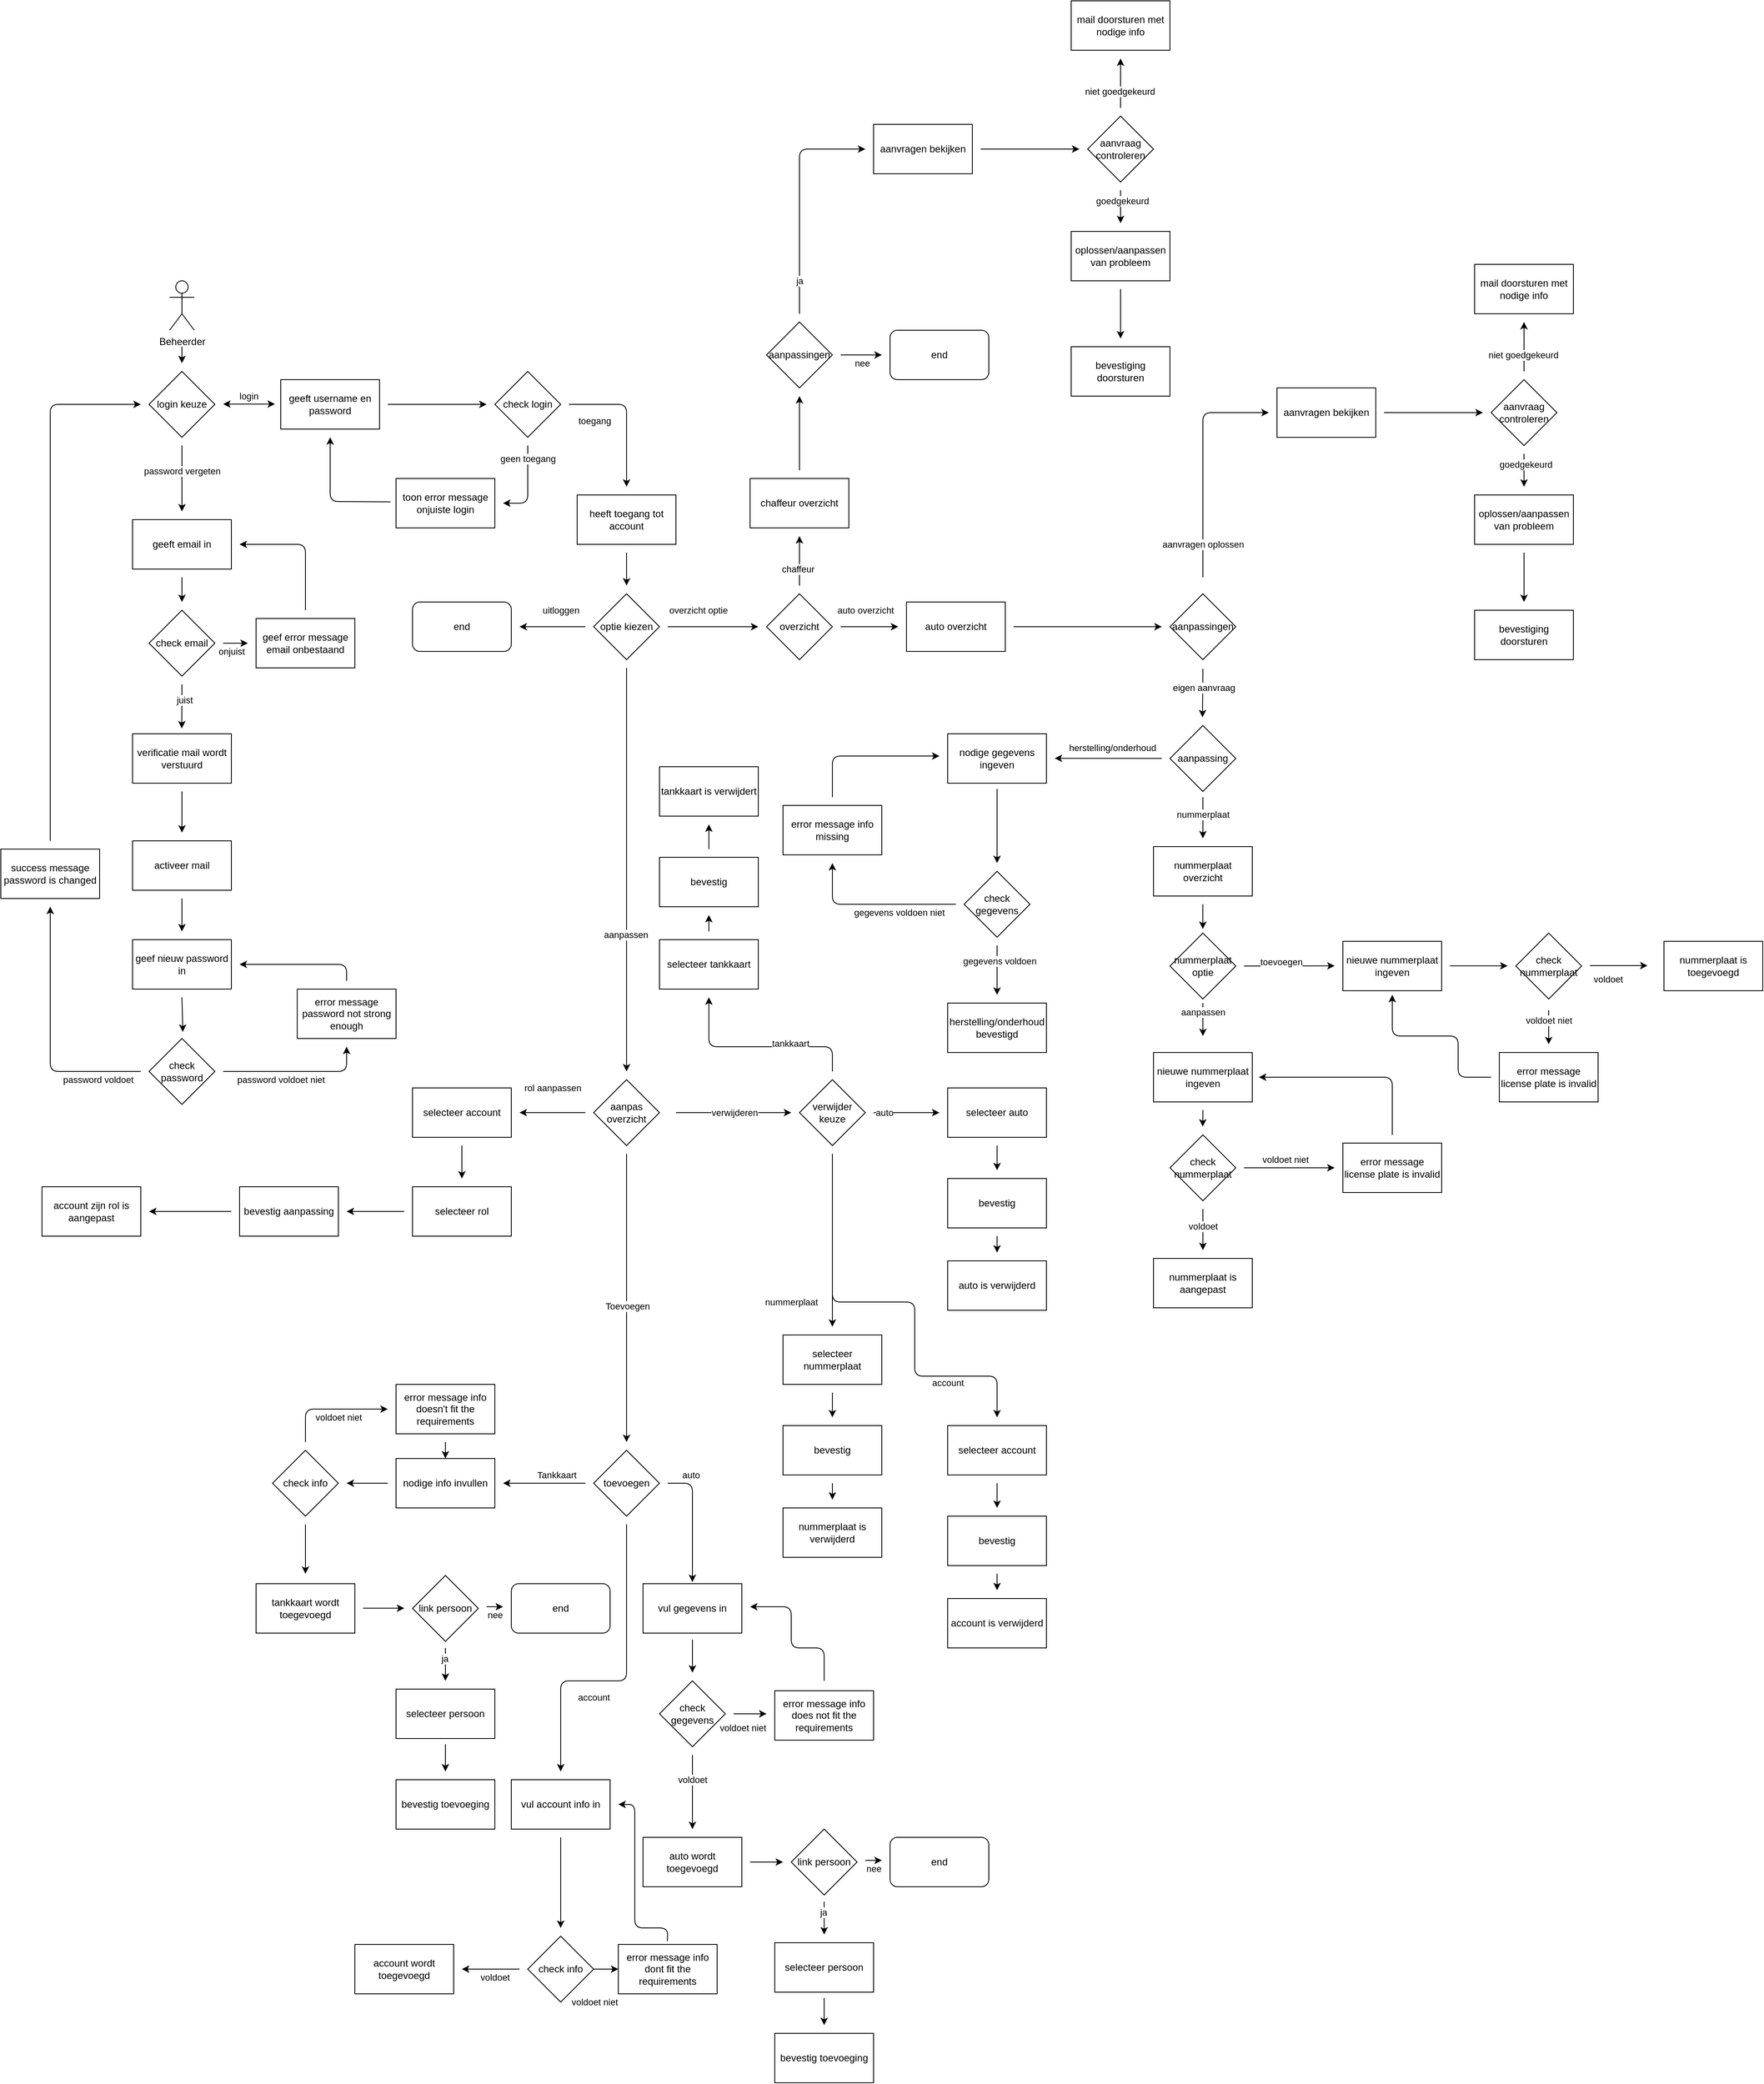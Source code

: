 <mxfile version="15.1.0" type="device"><diagram name="Page-1" id="52a04d89-c75d-2922-d76d-85b35f80e030"><mxGraphModel dx="3486" dy="3254" grid="1" gridSize="10" guides="0" tooltips="1" connect="1" arrows="1" fold="1" page="1" pageScale="1" pageWidth="1600" pageHeight="900" background="none" math="0" shadow="0"><root><mxCell id="0"/><mxCell id="1" parent="0"/><mxCell id="4w9k4oPx7DGq1tPaTWKN-2" value="Beheerder" style="shape=umlActor;verticalLabelPosition=bottom;verticalAlign=top;html=1;outlineConnect=0;" parent="1" vertex="1"><mxGeometry x="295" y="470" width="30" height="60" as="geometry"/></mxCell><mxCell id="4w9k4oPx7DGq1tPaTWKN-4" value="check login" style="rhombus;whiteSpace=wrap;html=1;" parent="1" vertex="1"><mxGeometry x="690" y="580" width="80" height="80" as="geometry"/></mxCell><mxCell id="4w9k4oPx7DGq1tPaTWKN-6" value="&lt;div&gt;geeft username en password&lt;/div&gt;" style="whiteSpace=wrap;html=1;" parent="1" vertex="1"><mxGeometry x="430" y="590" width="120" height="60" as="geometry"/></mxCell><mxCell id="4w9k4oPx7DGq1tPaTWKN-7" value="" style="endArrow=classic;html=1;" parent="1" edge="1"><mxGeometry width="50" height="50" relative="1" as="geometry"><mxPoint x="560" y="620" as="sourcePoint"/><mxPoint x="680" y="620" as="targetPoint"/></mxGeometry></mxCell><mxCell id="4w9k4oPx7DGq1tPaTWKN-8" value="" style="endArrow=classic;html=1;" parent="1" edge="1"><mxGeometry width="50" height="50" relative="1" as="geometry"><mxPoint x="730" y="670" as="sourcePoint"/><mxPoint x="700" y="740" as="targetPoint"/><Array as="points"><mxPoint x="730" y="710"/><mxPoint x="730" y="740"/></Array></mxGeometry></mxCell><mxCell id="4w9k4oPx7DGq1tPaTWKN-9" value="&lt;div&gt;geen toegang&lt;/div&gt;" style="edgeLabel;html=1;align=center;verticalAlign=middle;resizable=0;points=[];" parent="4w9k4oPx7DGq1tPaTWKN-8" vertex="1" connectable="0"><mxGeometry x="0.045" y="5" relative="1" as="geometry"><mxPoint x="-5" y="-37" as="offset"/></mxGeometry></mxCell><mxCell id="4w9k4oPx7DGq1tPaTWKN-10" value="" style="endArrow=classic;html=1;" parent="1" edge="1"><mxGeometry width="50" height="50" relative="1" as="geometry"><mxPoint x="780" y="620" as="sourcePoint"/><mxPoint x="850" y="720" as="targetPoint"/><Array as="points"><mxPoint x="850" y="620"/></Array></mxGeometry></mxCell><mxCell id="4w9k4oPx7DGq1tPaTWKN-12" value="toegang" style="edgeLabel;html=1;align=center;verticalAlign=middle;resizable=0;points=[];" parent="4w9k4oPx7DGq1tPaTWKN-10" vertex="1" connectable="0"><mxGeometry x="-0.324" y="-7" relative="1" as="geometry"><mxPoint x="-27" y="13" as="offset"/></mxGeometry></mxCell><mxCell id="4w9k4oPx7DGq1tPaTWKN-11" value="&lt;div&gt;heeft toegang tot account&lt;/div&gt;" style="whiteSpace=wrap;html=1;" parent="1" vertex="1"><mxGeometry x="790" y="730" width="120" height="60" as="geometry"/></mxCell><mxCell id="4w9k4oPx7DGq1tPaTWKN-13" value="&lt;div&gt;optie kiezen&lt;/div&gt;" style="rhombus;whiteSpace=wrap;html=1;" parent="1" vertex="1"><mxGeometry x="810" y="850" width="80" height="80" as="geometry"/></mxCell><mxCell id="4w9k4oPx7DGq1tPaTWKN-14" value="" style="endArrow=classic;html=1;" parent="1" edge="1"><mxGeometry width="50" height="50" relative="1" as="geometry"><mxPoint x="850" y="800" as="sourcePoint"/><mxPoint x="850" y="840" as="targetPoint"/></mxGeometry></mxCell><mxCell id="4w9k4oPx7DGq1tPaTWKN-15" value="&lt;div&gt;end&lt;/div&gt;" style="whiteSpace=wrap;html=1;rounded=1;" parent="1" vertex="1"><mxGeometry x="590" y="860" width="120" height="60" as="geometry"/></mxCell><mxCell id="4w9k4oPx7DGq1tPaTWKN-16" value="" style="endArrow=classic;html=1;" parent="1" edge="1"><mxGeometry width="50" height="50" relative="1" as="geometry"><mxPoint x="900" y="890" as="sourcePoint"/><mxPoint x="1010" y="890" as="targetPoint"/></mxGeometry></mxCell><mxCell id="4w9k4oPx7DGq1tPaTWKN-17" value="overzicht optie" style="edgeLabel;html=1;align=center;verticalAlign=middle;resizable=0;points=[];" parent="4w9k4oPx7DGq1tPaTWKN-16" vertex="1" connectable="0"><mxGeometry x="-0.467" y="3" relative="1" as="geometry"><mxPoint x="7" y="-17" as="offset"/></mxGeometry></mxCell><mxCell id="4w9k4oPx7DGq1tPaTWKN-18" value="auto overzicht" style="whiteSpace=wrap;html=1;" parent="1" vertex="1"><mxGeometry x="1190" y="860" width="120" height="60" as="geometry"/></mxCell><mxCell id="4w9k4oPx7DGq1tPaTWKN-19" value="" style="endArrow=classic;html=1;" parent="1" edge="1"><mxGeometry width="50" height="50" relative="1" as="geometry"><mxPoint x="800" y="890" as="sourcePoint"/><mxPoint x="720" y="890" as="targetPoint"/><Array as="points"/></mxGeometry></mxCell><mxCell id="4w9k4oPx7DGq1tPaTWKN-20" value="uitloggen" style="edgeLabel;html=1;align=center;verticalAlign=middle;resizable=0;points=[];" parent="4w9k4oPx7DGq1tPaTWKN-19" vertex="1" connectable="0"><mxGeometry x="-0.292" y="7" relative="1" as="geometry"><mxPoint x="-2" y="-27" as="offset"/></mxGeometry></mxCell><mxCell id="4w9k4oPx7DGq1tPaTWKN-21" value="toon error message onjuiste login" style="whiteSpace=wrap;html=1;" parent="1" vertex="1"><mxGeometry x="570" y="710" width="120" height="60" as="geometry"/></mxCell><mxCell id="4w9k4oPx7DGq1tPaTWKN-22" value="" style="endArrow=classic;html=1;exitX=-0.056;exitY=0.472;exitDx=0;exitDy=0;exitPerimeter=0;" parent="1" source="4w9k4oPx7DGq1tPaTWKN-21" edge="1"><mxGeometry width="50" height="50" relative="1" as="geometry"><mxPoint x="560" y="750" as="sourcePoint"/><mxPoint x="490" y="660" as="targetPoint"/><Array as="points"><mxPoint x="490" y="738"/></Array></mxGeometry></mxCell><mxCell id="4w9k4oPx7DGq1tPaTWKN-23" value="login keuze" style="rhombus;whiteSpace=wrap;html=1;" parent="1" vertex="1"><mxGeometry x="270" y="580" width="80" height="80" as="geometry"/></mxCell><mxCell id="4w9k4oPx7DGq1tPaTWKN-25" value="" style="endArrow=classic;startArrow=classic;html=1;" parent="1" edge="1"><mxGeometry width="50" height="50" relative="1" as="geometry"><mxPoint x="360" y="619.58" as="sourcePoint"/><mxPoint x="423" y="619.58" as="targetPoint"/></mxGeometry></mxCell><mxCell id="4w9k4oPx7DGq1tPaTWKN-26" value="login" style="edgeLabel;html=1;align=center;verticalAlign=middle;resizable=0;points=[];" parent="4w9k4oPx7DGq1tPaTWKN-25" vertex="1" connectable="0"><mxGeometry x="-0.444" y="3" relative="1" as="geometry"><mxPoint x="13" y="-7" as="offset"/></mxGeometry></mxCell><mxCell id="4w9k4oPx7DGq1tPaTWKN-27" value="" style="endArrow=classic;html=1;" parent="1" edge="1"><mxGeometry width="50" height="50" relative="1" as="geometry"><mxPoint x="310" y="670" as="sourcePoint"/><mxPoint x="310" y="750" as="targetPoint"/><Array as="points"><mxPoint x="310" y="710"/></Array></mxGeometry></mxCell><mxCell id="4w9k4oPx7DGq1tPaTWKN-29" value="password vergeten" style="edgeLabel;html=1;align=center;verticalAlign=middle;resizable=0;points=[];" parent="4w9k4oPx7DGq1tPaTWKN-27" vertex="1" connectable="0"><mxGeometry x="0.188" relative="1" as="geometry"><mxPoint y="-17" as="offset"/></mxGeometry></mxCell><mxCell id="4w9k4oPx7DGq1tPaTWKN-28" value="geeft email in" style="whiteSpace=wrap;html=1;" parent="1" vertex="1"><mxGeometry x="250" y="760" width="120" height="60" as="geometry"/></mxCell><mxCell id="4w9k4oPx7DGq1tPaTWKN-30" value="" style="endArrow=classic;html=1;" parent="1" edge="1"><mxGeometry width="50" height="50" relative="1" as="geometry"><mxPoint x="310" y="550" as="sourcePoint"/><mxPoint x="310" y="570" as="targetPoint"/></mxGeometry></mxCell><mxCell id="4w9k4oPx7DGq1tPaTWKN-31" value="check email" style="rhombus;whiteSpace=wrap;html=1;" parent="1" vertex="1"><mxGeometry x="270" y="870" width="80" height="80" as="geometry"/></mxCell><mxCell id="4w9k4oPx7DGq1tPaTWKN-32" value="" style="endArrow=classic;html=1;" parent="1" edge="1"><mxGeometry width="50" height="50" relative="1" as="geometry"><mxPoint x="310" y="830" as="sourcePoint"/><mxPoint x="310" y="860" as="targetPoint"/></mxGeometry></mxCell><mxCell id="4w9k4oPx7DGq1tPaTWKN-34" value="geef error message email onbestaand" style="whiteSpace=wrap;html=1;" parent="1" vertex="1"><mxGeometry x="400" y="880" width="120" height="60" as="geometry"/></mxCell><mxCell id="4w9k4oPx7DGq1tPaTWKN-36" value="" style="endArrow=classic;html=1;" parent="1" edge="1"><mxGeometry width="50" height="50" relative="1" as="geometry"><mxPoint x="460" y="870" as="sourcePoint"/><mxPoint x="380" y="790" as="targetPoint"/><Array as="points"><mxPoint x="460" y="790"/></Array></mxGeometry></mxCell><mxCell id="4w9k4oPx7DGq1tPaTWKN-38" value="" style="endArrow=classic;html=1;" parent="1" edge="1"><mxGeometry width="50" height="50" relative="1" as="geometry"><mxPoint x="360" y="910" as="sourcePoint"/><mxPoint x="390" y="910" as="targetPoint"/></mxGeometry></mxCell><mxCell id="4w9k4oPx7DGq1tPaTWKN-39" value="&lt;div&gt;onjuist&lt;/div&gt;" style="edgeLabel;html=1;align=center;verticalAlign=middle;resizable=0;points=[];" parent="4w9k4oPx7DGq1tPaTWKN-38" vertex="1" connectable="0"><mxGeometry x="0.633" y="-1" relative="1" as="geometry"><mxPoint x="-15" y="9" as="offset"/></mxGeometry></mxCell><mxCell id="4w9k4oPx7DGq1tPaTWKN-40" value="verificatie mail wordt verstuurd" style="whiteSpace=wrap;html=1;" parent="1" vertex="1"><mxGeometry x="250" y="1020" width="120" height="60" as="geometry"/></mxCell><mxCell id="4w9k4oPx7DGq1tPaTWKN-41" value="" style="endArrow=classic;html=1;" parent="1" edge="1"><mxGeometry width="50" height="50" relative="1" as="geometry"><mxPoint x="310" y="960" as="sourcePoint"/><mxPoint x="309.8" y="1013.5" as="targetPoint"/></mxGeometry></mxCell><mxCell id="4w9k4oPx7DGq1tPaTWKN-42" value="juist" style="edgeLabel;html=1;align=center;verticalAlign=middle;resizable=0;points=[];" parent="4w9k4oPx7DGq1tPaTWKN-41" vertex="1" connectable="0"><mxGeometry x="-0.283" y="3" relative="1" as="geometry"><mxPoint as="offset"/></mxGeometry></mxCell><mxCell id="4w9k4oPx7DGq1tPaTWKN-43" value="activeer mail" style="whiteSpace=wrap;html=1;" parent="1" vertex="1"><mxGeometry x="250" y="1150" width="120" height="60" as="geometry"/></mxCell><mxCell id="4w9k4oPx7DGq1tPaTWKN-44" value="" style="endArrow=classic;html=1;" parent="1" edge="1"><mxGeometry width="50" height="50" relative="1" as="geometry"><mxPoint x="310" y="1090" as="sourcePoint"/><mxPoint x="310" y="1140" as="targetPoint"/></mxGeometry></mxCell><mxCell id="4w9k4oPx7DGq1tPaTWKN-45" value="geef nieuw password in" style="whiteSpace=wrap;html=1;" parent="1" vertex="1"><mxGeometry x="250" y="1270" width="120" height="60" as="geometry"/></mxCell><mxCell id="4w9k4oPx7DGq1tPaTWKN-46" value="" style="endArrow=classic;html=1;" parent="1" edge="1"><mxGeometry width="50" height="50" relative="1" as="geometry"><mxPoint x="310" y="1220" as="sourcePoint"/><mxPoint x="310" y="1260" as="targetPoint"/></mxGeometry></mxCell><mxCell id="4w9k4oPx7DGq1tPaTWKN-48" value="check password" style="rhombus;whiteSpace=wrap;html=1;" parent="1" vertex="1"><mxGeometry x="270" y="1390" width="80" height="80" as="geometry"/></mxCell><mxCell id="4w9k4oPx7DGq1tPaTWKN-49" value="" style="endArrow=classic;html=1;entryX=0.513;entryY=-0.1;entryDx=0;entryDy=0;entryPerimeter=0;" parent="1" target="4w9k4oPx7DGq1tPaTWKN-48" edge="1"><mxGeometry width="50" height="50" relative="1" as="geometry"><mxPoint x="310" y="1340" as="sourcePoint"/><mxPoint x="440" y="1270" as="targetPoint"/></mxGeometry></mxCell><mxCell id="4w9k4oPx7DGq1tPaTWKN-50" value="error message password not strong enough" style="whiteSpace=wrap;html=1;" parent="1" vertex="1"><mxGeometry x="450" y="1330" width="120" height="60" as="geometry"/></mxCell><mxCell id="4w9k4oPx7DGq1tPaTWKN-51" value="" style="endArrow=classic;html=1;" parent="1" edge="1"><mxGeometry width="50" height="50" relative="1" as="geometry"><mxPoint x="360" y="1430" as="sourcePoint"/><mxPoint x="510" y="1400" as="targetPoint"/><Array as="points"><mxPoint x="510" y="1430"/></Array></mxGeometry></mxCell><mxCell id="4w9k4oPx7DGq1tPaTWKN-53" value="password voldoet niet" style="edgeLabel;html=1;align=center;verticalAlign=middle;resizable=0;points=[];" parent="4w9k4oPx7DGq1tPaTWKN-51" vertex="1" connectable="0"><mxGeometry x="-0.478" y="2" relative="1" as="geometry"><mxPoint x="23" y="12" as="offset"/></mxGeometry></mxCell><mxCell id="4w9k4oPx7DGq1tPaTWKN-52" value="" style="endArrow=classic;html=1;" parent="1" edge="1"><mxGeometry width="50" height="50" relative="1" as="geometry"><mxPoint x="510" y="1320" as="sourcePoint"/><mxPoint x="380" y="1300" as="targetPoint"/><Array as="points"><mxPoint x="510" y="1300"/></Array></mxGeometry></mxCell><mxCell id="4w9k4oPx7DGq1tPaTWKN-54" value="" style="endArrow=classic;html=1;" parent="1" edge="1"><mxGeometry width="50" height="50" relative="1" as="geometry"><mxPoint x="260" y="1430" as="sourcePoint"/><mxPoint x="150" y="1230" as="targetPoint"/><Array as="points"><mxPoint x="150" y="1430"/></Array></mxGeometry></mxCell><mxCell id="4w9k4oPx7DGq1tPaTWKN-56" value="password voldoet" style="edgeLabel;html=1;align=center;verticalAlign=middle;resizable=0;points=[];" parent="4w9k4oPx7DGq1tPaTWKN-54" vertex="1" connectable="0"><mxGeometry x="-0.513" y="6" relative="1" as="geometry"><mxPoint x="23" y="4" as="offset"/></mxGeometry></mxCell><mxCell id="4w9k4oPx7DGq1tPaTWKN-55" value="success message password is changed" style="whiteSpace=wrap;html=1;" parent="1" vertex="1"><mxGeometry x="90" y="1160" width="120" height="60" as="geometry"/></mxCell><mxCell id="4w9k4oPx7DGq1tPaTWKN-57" value="" style="endArrow=classic;html=1;" parent="1" edge="1"><mxGeometry width="50" height="50" relative="1" as="geometry"><mxPoint x="150" y="1150" as="sourcePoint"/><mxPoint x="260" y="620" as="targetPoint"/><Array as="points"><mxPoint x="150" y="620"/></Array></mxGeometry></mxCell><mxCell id="4w9k4oPx7DGq1tPaTWKN-58" value="aanpassing" style="rhombus;whiteSpace=wrap;html=1;" parent="1" vertex="1"><mxGeometry x="1510" y="1010" width="80" height="80" as="geometry"/></mxCell><mxCell id="4w9k4oPx7DGq1tPaTWKN-59" value="" style="endArrow=classic;html=1;" parent="1" edge="1"><mxGeometry width="50" height="50" relative="1" as="geometry"><mxPoint x="1550" y="941" as="sourcePoint"/><mxPoint x="1549.5" y="1000" as="targetPoint"/></mxGeometry></mxCell><mxCell id="4w9k4oPx7DGq1tPaTWKN-120" value="eigen aanvraag" style="edgeLabel;html=1;align=center;verticalAlign=middle;resizable=0;points=[];" parent="4w9k4oPx7DGq1tPaTWKN-59" vertex="1" connectable="0"><mxGeometry x="-0.224" y="1" relative="1" as="geometry"><mxPoint as="offset"/></mxGeometry></mxCell><mxCell id="4w9k4oPx7DGq1tPaTWKN-60" value="nodige gegevens ingeven" style="whiteSpace=wrap;html=1;" parent="1" vertex="1"><mxGeometry x="1240" y="1020" width="120" height="60" as="geometry"/></mxCell><mxCell id="4w9k4oPx7DGq1tPaTWKN-61" value="" style="endArrow=classic;html=1;" parent="1" edge="1"><mxGeometry width="50" height="50" relative="1" as="geometry"><mxPoint x="1500" y="1049.9" as="sourcePoint"/><mxPoint x="1370" y="1049.76" as="targetPoint"/></mxGeometry></mxCell><mxCell id="4w9k4oPx7DGq1tPaTWKN-62" value="herstelling/onderhoud" style="edgeLabel;html=1;align=center;verticalAlign=middle;resizable=0;points=[];" parent="4w9k4oPx7DGq1tPaTWKN-61" vertex="1" connectable="0"><mxGeometry x="-0.661" y="-3" relative="1" as="geometry"><mxPoint x="-38" y="-10" as="offset"/></mxGeometry></mxCell><mxCell id="4w9k4oPx7DGq1tPaTWKN-63" value="check gegevens" style="rhombus;whiteSpace=wrap;html=1;" parent="1" vertex="1"><mxGeometry x="1260" y="1187" width="80" height="80" as="geometry"/></mxCell><mxCell id="4w9k4oPx7DGq1tPaTWKN-64" value="" style="endArrow=classic;html=1;" parent="1" edge="1"><mxGeometry width="50" height="50" relative="1" as="geometry"><mxPoint x="1300" y="1087" as="sourcePoint"/><mxPoint x="1300" y="1177" as="targetPoint"/></mxGeometry></mxCell><mxCell id="4w9k4oPx7DGq1tPaTWKN-66" value="error message info missing" style="whiteSpace=wrap;html=1;" parent="1" vertex="1"><mxGeometry x="1040" y="1107" width="120" height="60" as="geometry"/></mxCell><mxCell id="4w9k4oPx7DGq1tPaTWKN-67" value="" style="endArrow=classic;html=1;" parent="1" edge="1"><mxGeometry width="50" height="50" relative="1" as="geometry"><mxPoint x="1250" y="1227" as="sourcePoint"/><mxPoint x="1100" y="1177" as="targetPoint"/><Array as="points"><mxPoint x="1100" y="1227"/></Array></mxGeometry></mxCell><mxCell id="4w9k4oPx7DGq1tPaTWKN-68" value="gegevens voldoen niet" style="edgeLabel;html=1;align=center;verticalAlign=middle;resizable=0;points=[];" parent="4w9k4oPx7DGq1tPaTWKN-67" vertex="1" connectable="0"><mxGeometry x="-0.433" y="-1" relative="1" as="geometry"><mxPoint x="-13" y="11" as="offset"/></mxGeometry></mxCell><mxCell id="4w9k4oPx7DGq1tPaTWKN-69" value="" style="endArrow=classic;html=1;" parent="1" edge="1"><mxGeometry width="50" height="50" relative="1" as="geometry"><mxPoint x="1100" y="1097" as="sourcePoint"/><mxPoint x="1230" y="1047" as="targetPoint"/><Array as="points"><mxPoint x="1100" y="1047"/></Array></mxGeometry></mxCell><mxCell id="4w9k4oPx7DGq1tPaTWKN-71" value="herstelling/onderhoud bevestigd" style="whiteSpace=wrap;html=1;" parent="1" vertex="1"><mxGeometry x="1240" y="1347" width="120" height="60" as="geometry"/></mxCell><mxCell id="4w9k4oPx7DGq1tPaTWKN-73" value="" style="endArrow=classic;html=1;" parent="1" edge="1"><mxGeometry width="50" height="50" relative="1" as="geometry"><mxPoint x="1300" y="1277" as="sourcePoint"/><mxPoint x="1300" y="1337" as="targetPoint"/></mxGeometry></mxCell><mxCell id="4w9k4oPx7DGq1tPaTWKN-75" value="gegevens voldoen" style="edgeLabel;html=1;align=center;verticalAlign=middle;resizable=0;points=[];" parent="4w9k4oPx7DGq1tPaTWKN-73" vertex="1" connectable="0"><mxGeometry x="-0.362" y="3" relative="1" as="geometry"><mxPoint as="offset"/></mxGeometry></mxCell><mxCell id="4w9k4oPx7DGq1tPaTWKN-79" value="" style="endArrow=classic;html=1;" parent="1" edge="1"><mxGeometry width="50" height="50" relative="1" as="geometry"><mxPoint x="1550" y="1097" as="sourcePoint"/><mxPoint x="1550" y="1147" as="targetPoint"/></mxGeometry></mxCell><mxCell id="4w9k4oPx7DGq1tPaTWKN-81" value="nummerplaat " style="edgeLabel;html=1;align=center;verticalAlign=middle;resizable=0;points=[];" parent="4w9k4oPx7DGq1tPaTWKN-79" vertex="1" connectable="0"><mxGeometry x="-0.651" y="2" relative="1" as="geometry"><mxPoint x="-2" y="12" as="offset"/></mxGeometry></mxCell><mxCell id="4w9k4oPx7DGq1tPaTWKN-82" value="nummerplaat overzicht" style="whiteSpace=wrap;html=1;" parent="1" vertex="1"><mxGeometry x="1490" y="1157" width="120" height="60" as="geometry"/></mxCell><mxCell id="4w9k4oPx7DGq1tPaTWKN-83" value="nummerplaat optie" style="rhombus;whiteSpace=wrap;html=1;" parent="1" vertex="1"><mxGeometry x="1510" y="1262" width="80" height="80" as="geometry"/></mxCell><mxCell id="4w9k4oPx7DGq1tPaTWKN-84" value="" style="endArrow=classic;html=1;" parent="1" edge="1"><mxGeometry width="50" height="50" relative="1" as="geometry"><mxPoint x="1549.9" y="1227" as="sourcePoint"/><mxPoint x="1549.9" y="1257" as="targetPoint"/></mxGeometry></mxCell><mxCell id="4w9k4oPx7DGq1tPaTWKN-85" value="nieuwe nummerplaat ingeven" style="whiteSpace=wrap;html=1;" parent="1" vertex="1"><mxGeometry x="1720" y="1272" width="120" height="60" as="geometry"/></mxCell><mxCell id="4w9k4oPx7DGq1tPaTWKN-86" value="" style="endArrow=classic;html=1;" parent="1" edge="1"><mxGeometry width="50" height="50" relative="1" as="geometry"><mxPoint x="1550" y="1347" as="sourcePoint"/><mxPoint x="1550" y="1387" as="targetPoint"/></mxGeometry></mxCell><mxCell id="4w9k4oPx7DGq1tPaTWKN-87" value="aanpassen" style="edgeLabel;html=1;align=center;verticalAlign=middle;resizable=0;points=[];" parent="4w9k4oPx7DGq1tPaTWKN-86" vertex="1" connectable="0"><mxGeometry x="-0.575" y="3" relative="1" as="geometry"><mxPoint x="-3" y="2" as="offset"/></mxGeometry></mxCell><mxCell id="4w9k4oPx7DGq1tPaTWKN-88" value="check nummerplaat" style="rhombus;whiteSpace=wrap;html=1;" parent="1" vertex="1"><mxGeometry x="1510" y="1507" width="80" height="80" as="geometry"/></mxCell><mxCell id="4w9k4oPx7DGq1tPaTWKN-90" value="error message license plate is invalid" style="whiteSpace=wrap;html=1;" parent="1" vertex="1"><mxGeometry x="1720" y="1517" width="120" height="60" as="geometry"/></mxCell><mxCell id="4w9k4oPx7DGq1tPaTWKN-91" value="" style="endArrow=classic;html=1;" parent="1" edge="1"><mxGeometry width="50" height="50" relative="1" as="geometry"><mxPoint x="1600" y="1547" as="sourcePoint"/><mxPoint x="1710" y="1547" as="targetPoint"/></mxGeometry></mxCell><mxCell id="4w9k4oPx7DGq1tPaTWKN-93" value="voldoet niet" style="edgeLabel;html=1;align=center;verticalAlign=middle;resizable=0;points=[];" parent="4w9k4oPx7DGq1tPaTWKN-91" vertex="1" connectable="0"><mxGeometry x="-0.527" y="6" relative="1" as="geometry"><mxPoint x="24" y="-4" as="offset"/></mxGeometry></mxCell><mxCell id="4w9k4oPx7DGq1tPaTWKN-92" value="" style="endArrow=classic;html=1;" parent="1" edge="1"><mxGeometry width="50" height="50" relative="1" as="geometry"><mxPoint x="1550" y="1477" as="sourcePoint"/><mxPoint x="1549.8" y="1497" as="targetPoint"/></mxGeometry></mxCell><mxCell id="4w9k4oPx7DGq1tPaTWKN-94" value="" style="endArrow=classic;html=1;" parent="1" edge="1"><mxGeometry width="50" height="50" relative="1" as="geometry"><mxPoint x="1780" y="1507" as="sourcePoint"/><mxPoint x="1618" y="1437" as="targetPoint"/><Array as="points"><mxPoint x="1780" y="1437"/></Array></mxGeometry></mxCell><mxCell id="4w9k4oPx7DGq1tPaTWKN-97" value="" style="endArrow=classic;html=1;" parent="1" edge="1"><mxGeometry width="50" height="50" relative="1" as="geometry"><mxPoint x="1550" y="1597" as="sourcePoint"/><mxPoint x="1550" y="1647" as="targetPoint"/></mxGeometry></mxCell><mxCell id="4w9k4oPx7DGq1tPaTWKN-98" value="voldoet" style="edgeLabel;html=1;align=center;verticalAlign=middle;resizable=0;points=[];" parent="4w9k4oPx7DGq1tPaTWKN-97" vertex="1" connectable="0"><mxGeometry x="0.48" y="9" relative="1" as="geometry"><mxPoint x="-9" y="-16" as="offset"/></mxGeometry></mxCell><mxCell id="4w9k4oPx7DGq1tPaTWKN-99" value="nummerplaat is aangepast" style="whiteSpace=wrap;html=1;" parent="1" vertex="1"><mxGeometry x="1490" y="1657" width="120" height="60" as="geometry"/></mxCell><mxCell id="4w9k4oPx7DGq1tPaTWKN-101" value="nieuwe nummerplaat ingeven" style="whiteSpace=wrap;html=1;" parent="1" vertex="1"><mxGeometry x="1490" y="1407" width="120" height="60" as="geometry"/></mxCell><mxCell id="4w9k4oPx7DGq1tPaTWKN-102" value="" style="endArrow=classic;html=1;" parent="1" edge="1"><mxGeometry width="50" height="50" relative="1" as="geometry"><mxPoint x="1600" y="1302" as="sourcePoint"/><mxPoint x="1710" y="1301.8" as="targetPoint"/></mxGeometry></mxCell><mxCell id="4w9k4oPx7DGq1tPaTWKN-103" value="toevoegen" style="edgeLabel;html=1;align=center;verticalAlign=middle;resizable=0;points=[];" parent="4w9k4oPx7DGq1tPaTWKN-102" vertex="1" connectable="0"><mxGeometry x="-0.182" y="-3" relative="1" as="geometry"><mxPoint y="-8" as="offset"/></mxGeometry></mxCell><mxCell id="4w9k4oPx7DGq1tPaTWKN-104" value="check nummerplaat" style="rhombus;whiteSpace=wrap;html=1;" parent="1" vertex="1"><mxGeometry x="1930" y="1262" width="80" height="80" as="geometry"/></mxCell><mxCell id="4w9k4oPx7DGq1tPaTWKN-105" value="" style="endArrow=classic;html=1;" parent="1" edge="1"><mxGeometry width="50" height="50" relative="1" as="geometry"><mxPoint x="1850" y="1301.76" as="sourcePoint"/><mxPoint x="1920" y="1301.76" as="targetPoint"/></mxGeometry></mxCell><mxCell id="4w9k4oPx7DGq1tPaTWKN-106" value="error message license plate is invalid" style="whiteSpace=wrap;html=1;" parent="1" vertex="1"><mxGeometry x="1910" y="1407" width="120" height="60" as="geometry"/></mxCell><mxCell id="4w9k4oPx7DGq1tPaTWKN-107" value="" style="endArrow=classic;html=1;" parent="1" edge="1"><mxGeometry width="50" height="50" relative="1" as="geometry"><mxPoint x="1970" y="1355.57" as="sourcePoint"/><mxPoint x="1970" y="1397" as="targetPoint"/></mxGeometry></mxCell><mxCell id="4w9k4oPx7DGq1tPaTWKN-108" value="voldoet niet" style="edgeLabel;html=1;align=center;verticalAlign=middle;resizable=0;points=[];" parent="4w9k4oPx7DGq1tPaTWKN-107" vertex="1" connectable="0"><mxGeometry x="-0.527" y="6" relative="1" as="geometry"><mxPoint x="-6" y="2" as="offset"/></mxGeometry></mxCell><mxCell id="4w9k4oPx7DGq1tPaTWKN-109" value="" style="endArrow=classic;html=1;" parent="1" edge="1"><mxGeometry width="50" height="50" relative="1" as="geometry"><mxPoint x="1900" y="1437" as="sourcePoint"/><mxPoint x="1780" y="1337" as="targetPoint"/><Array as="points"><mxPoint x="1860" y="1437"/><mxPoint x="1860" y="1387"/><mxPoint x="1780" y="1387"/></Array></mxGeometry></mxCell><mxCell id="4w9k4oPx7DGq1tPaTWKN-111" value="" style="endArrow=classic;html=1;" parent="1" edge="1"><mxGeometry width="50" height="50" relative="1" as="geometry"><mxPoint x="2020" y="1301.5" as="sourcePoint"/><mxPoint x="2090" y="1301.5" as="targetPoint"/></mxGeometry></mxCell><mxCell id="4w9k4oPx7DGq1tPaTWKN-112" value="voldoet" style="edgeLabel;html=1;align=center;verticalAlign=middle;resizable=0;points=[];" parent="4w9k4oPx7DGq1tPaTWKN-111" vertex="1" connectable="0"><mxGeometry x="-0.371" y="-2" relative="1" as="geometry"><mxPoint y="14" as="offset"/></mxGeometry></mxCell><mxCell id="4w9k4oPx7DGq1tPaTWKN-113" value="nummerplaat is toegevoegd" style="whiteSpace=wrap;html=1;" parent="1" vertex="1"><mxGeometry x="2110" y="1272" width="120" height="60" as="geometry"/></mxCell><mxCell id="4w9k4oPx7DGq1tPaTWKN-117" value="" style="endArrow=classic;html=1;" parent="1" edge="1"><mxGeometry width="50" height="50" relative="1" as="geometry"><mxPoint x="1320" y="890" as="sourcePoint"/><mxPoint x="1500" y="890" as="targetPoint"/></mxGeometry></mxCell><mxCell id="4w9k4oPx7DGq1tPaTWKN-119" value="aanpassingen" style="rhombus;whiteSpace=wrap;html=1;rounded=0;" parent="1" vertex="1"><mxGeometry x="1510" y="850" width="80" height="80" as="geometry"/></mxCell><mxCell id="4w9k4oPx7DGq1tPaTWKN-121" value="aanvragen bekijken" style="rounded=0;whiteSpace=wrap;html=1;" parent="1" vertex="1"><mxGeometry x="1640" y="600" width="120" height="60" as="geometry"/></mxCell><mxCell id="4w9k4oPx7DGq1tPaTWKN-122" value="" style="endArrow=classic;html=1;" parent="1" edge="1"><mxGeometry width="50" height="50" relative="1" as="geometry"><mxPoint x="1550" y="830" as="sourcePoint"/><mxPoint x="1630" y="630" as="targetPoint"/><Array as="points"><mxPoint x="1550" y="630"/></Array></mxGeometry></mxCell><mxCell id="4w9k4oPx7DGq1tPaTWKN-123" value="aanvragen oplossen" style="edgeLabel;html=1;align=center;verticalAlign=middle;resizable=0;points=[];" parent="4w9k4oPx7DGq1tPaTWKN-122" vertex="1" connectable="0"><mxGeometry x="0.143" y="-1" relative="1" as="geometry"><mxPoint x="-1" y="120" as="offset"/></mxGeometry></mxCell><mxCell id="4w9k4oPx7DGq1tPaTWKN-125" value="" style="endArrow=classic;html=1;" parent="1" edge="1"><mxGeometry width="50" height="50" relative="1" as="geometry"><mxPoint x="1770" y="630" as="sourcePoint"/><mxPoint x="1890" y="630" as="targetPoint"/></mxGeometry></mxCell><mxCell id="4w9k4oPx7DGq1tPaTWKN-126" value="aanvraag controleren " style="rhombus;whiteSpace=wrap;html=1;rounded=0;" parent="1" vertex="1"><mxGeometry x="1900" y="590" width="80" height="80" as="geometry"/></mxCell><mxCell id="4w9k4oPx7DGq1tPaTWKN-128" value="oplossen/aanpassen van probleem" style="rounded=0;whiteSpace=wrap;html=1;" parent="1" vertex="1"><mxGeometry x="1880" y="730" width="120" height="60" as="geometry"/></mxCell><mxCell id="4w9k4oPx7DGq1tPaTWKN-129" value="" style="endArrow=classic;html=1;" parent="1" edge="1"><mxGeometry width="50" height="50" relative="1" as="geometry"><mxPoint x="1940" y="680" as="sourcePoint"/><mxPoint x="1940" y="720" as="targetPoint"/></mxGeometry></mxCell><mxCell id="4w9k4oPx7DGq1tPaTWKN-130" value="goedgekeurd" style="edgeLabel;html=1;align=center;verticalAlign=middle;resizable=0;points=[];" parent="4w9k4oPx7DGq1tPaTWKN-129" vertex="1" connectable="0"><mxGeometry x="-0.383" y="2" relative="1" as="geometry"><mxPoint as="offset"/></mxGeometry></mxCell><mxCell id="4w9k4oPx7DGq1tPaTWKN-131" value="bevestiging doorsturen" style="rounded=0;whiteSpace=wrap;html=1;" parent="1" vertex="1"><mxGeometry x="1880" y="870" width="120" height="60" as="geometry"/></mxCell><mxCell id="4w9k4oPx7DGq1tPaTWKN-133" value="" style="endArrow=classic;html=1;" parent="1" edge="1"><mxGeometry width="50" height="50" relative="1" as="geometry"><mxPoint x="1940" y="800" as="sourcePoint"/><mxPoint x="1940" y="860" as="targetPoint"/></mxGeometry></mxCell><mxCell id="4w9k4oPx7DGq1tPaTWKN-134" value="mail doorsturen met nodige info" style="rounded=0;whiteSpace=wrap;html=1;" parent="1" vertex="1"><mxGeometry x="1880" y="450" width="120" height="60" as="geometry"/></mxCell><mxCell id="4w9k4oPx7DGq1tPaTWKN-135" value="" style="endArrow=classic;html=1;" parent="1" edge="1"><mxGeometry width="50" height="50" relative="1" as="geometry"><mxPoint x="1940" y="580" as="sourcePoint"/><mxPoint x="1940" y="520" as="targetPoint"/></mxGeometry></mxCell><mxCell id="4w9k4oPx7DGq1tPaTWKN-136" value="niet goedgekeurd" style="edgeLabel;html=1;align=center;verticalAlign=middle;resizable=0;points=[];" parent="4w9k4oPx7DGq1tPaTWKN-135" vertex="1" connectable="0"><mxGeometry x="-0.324" y="1" relative="1" as="geometry"><mxPoint as="offset"/></mxGeometry></mxCell><mxCell id="4w9k4oPx7DGq1tPaTWKN-137" value="" style="endArrow=classic;html=1;" parent="1" edge="1"><mxGeometry width="50" height="50" relative="1" as="geometry"><mxPoint x="850" y="940" as="sourcePoint"/><mxPoint x="850" y="1430" as="targetPoint"/></mxGeometry></mxCell><mxCell id="vnRwq2fw9qRY-m0nm4bd-148" value="aanpassen" style="edgeLabel;html=1;align=center;verticalAlign=middle;resizable=0;points=[];" vertex="1" connectable="0" parent="4w9k4oPx7DGq1tPaTWKN-137"><mxGeometry x="0.321" y="-1" relative="1" as="geometry"><mxPoint as="offset"/></mxGeometry></mxCell><mxCell id="4w9k4oPx7DGq1tPaTWKN-183" value="bevestig toevoeging" style="rounded=0;whiteSpace=wrap;html=1;" parent="1" vertex="1"><mxGeometry x="1030" y="2598" width="120" height="60" as="geometry"/></mxCell><mxCell id="4w9k4oPx7DGq1tPaTWKN-184" value="" style="endArrow=classic;html=1;" parent="1" edge="1"><mxGeometry width="50" height="50" relative="1" as="geometry"><mxPoint x="1090.0" y="2555" as="sourcePoint"/><mxPoint x="1090.0" y="2588" as="targetPoint"/></mxGeometry></mxCell><mxCell id="4w9k4oPx7DGq1tPaTWKN-193" value="overzicht" style="rhombus;whiteSpace=wrap;html=1;rounded=0;" parent="1" vertex="1"><mxGeometry x="1020" y="850" width="80" height="80" as="geometry"/></mxCell><mxCell id="4w9k4oPx7DGq1tPaTWKN-194" value="" style="endArrow=classic;html=1;" parent="1" edge="1"><mxGeometry width="50" height="50" relative="1" as="geometry"><mxPoint x="1110" y="890" as="sourcePoint"/><mxPoint x="1180" y="890" as="targetPoint"/></mxGeometry></mxCell><mxCell id="4w9k4oPx7DGq1tPaTWKN-195" value="auto overzicht" style="edgeLabel;html=1;align=center;verticalAlign=middle;resizable=0;points=[];" parent="4w9k4oPx7DGq1tPaTWKN-194" vertex="1" connectable="0"><mxGeometry x="-0.548" y="3" relative="1" as="geometry"><mxPoint x="14" y="-17" as="offset"/></mxGeometry></mxCell><mxCell id="4w9k4oPx7DGq1tPaTWKN-196" value="chaffeur overzicht" style="whiteSpace=wrap;html=1;" parent="1" vertex="1"><mxGeometry x="1000" y="710" width="120" height="60" as="geometry"/></mxCell><mxCell id="4w9k4oPx7DGq1tPaTWKN-198" value="" style="endArrow=classic;html=1;" parent="1" edge="1"><mxGeometry width="50" height="50" relative="1" as="geometry"><mxPoint x="1060" y="840" as="sourcePoint"/><mxPoint x="1060" y="780" as="targetPoint"/></mxGeometry></mxCell><mxCell id="vnRwq2fw9qRY-m0nm4bd-149" value="chaffeur" style="edgeLabel;html=1;align=center;verticalAlign=middle;resizable=0;points=[];" vertex="1" connectable="0" parent="4w9k4oPx7DGq1tPaTWKN-198"><mxGeometry x="-0.34" y="2" relative="1" as="geometry"><mxPoint as="offset"/></mxGeometry></mxCell><mxCell id="4w9k4oPx7DGq1tPaTWKN-199" value="aanpassingen" style="rhombus;whiteSpace=wrap;html=1;rounded=0;" parent="1" vertex="1"><mxGeometry x="1020" y="520" width="80" height="80" as="geometry"/></mxCell><mxCell id="4w9k4oPx7DGq1tPaTWKN-200" value="" style="endArrow=classic;html=1;" parent="1" edge="1"><mxGeometry width="50" height="50" relative="1" as="geometry"><mxPoint x="1060" y="700" as="sourcePoint"/><mxPoint x="1060" y="610" as="targetPoint"/></mxGeometry></mxCell><mxCell id="4w9k4oPx7DGq1tPaTWKN-225" value="aanvragen bekijken" style="rounded=0;whiteSpace=wrap;html=1;" parent="1" vertex="1"><mxGeometry x="1150" y="280" width="120" height="60" as="geometry"/></mxCell><mxCell id="4w9k4oPx7DGq1tPaTWKN-226" value="" style="endArrow=classic;html=1;" parent="1" edge="1"><mxGeometry width="50" height="50" relative="1" as="geometry"><mxPoint x="1060" y="510" as="sourcePoint"/><mxPoint x="1140" y="310" as="targetPoint"/><Array as="points"><mxPoint x="1060" y="310"/></Array></mxGeometry></mxCell><mxCell id="4w9k4oPx7DGq1tPaTWKN-227" value="ja" style="edgeLabel;html=1;align=center;verticalAlign=middle;resizable=0;points=[];" parent="4w9k4oPx7DGq1tPaTWKN-226" vertex="1" connectable="0"><mxGeometry x="0.143" y="-1" relative="1" as="geometry"><mxPoint x="-1" y="120" as="offset"/></mxGeometry></mxCell><mxCell id="4w9k4oPx7DGq1tPaTWKN-228" value="" style="endArrow=classic;html=1;" parent="1" edge="1"><mxGeometry width="50" height="50" relative="1" as="geometry"><mxPoint x="1280" y="310" as="sourcePoint"/><mxPoint x="1400" y="310" as="targetPoint"/></mxGeometry></mxCell><mxCell id="4w9k4oPx7DGq1tPaTWKN-229" value="aanvraag controleren " style="rhombus;whiteSpace=wrap;html=1;rounded=0;" parent="1" vertex="1"><mxGeometry x="1410" y="270" width="80" height="80" as="geometry"/></mxCell><mxCell id="4w9k4oPx7DGq1tPaTWKN-230" value="oplossen/aanpassen van probleem" style="rounded=0;whiteSpace=wrap;html=1;" parent="1" vertex="1"><mxGeometry x="1390" y="410" width="120" height="60" as="geometry"/></mxCell><mxCell id="4w9k4oPx7DGq1tPaTWKN-231" value="" style="endArrow=classic;html=1;" parent="1" edge="1"><mxGeometry width="50" height="50" relative="1" as="geometry"><mxPoint x="1450" y="360" as="sourcePoint"/><mxPoint x="1450" y="400" as="targetPoint"/></mxGeometry></mxCell><mxCell id="4w9k4oPx7DGq1tPaTWKN-232" value="goedgekeurd" style="edgeLabel;html=1;align=center;verticalAlign=middle;resizable=0;points=[];" parent="4w9k4oPx7DGq1tPaTWKN-231" vertex="1" connectable="0"><mxGeometry x="-0.383" y="2" relative="1" as="geometry"><mxPoint as="offset"/></mxGeometry></mxCell><mxCell id="4w9k4oPx7DGq1tPaTWKN-233" value="mail doorsturen met nodige info" style="rounded=0;whiteSpace=wrap;html=1;" parent="1" vertex="1"><mxGeometry x="1390" y="130" width="120" height="60" as="geometry"/></mxCell><mxCell id="4w9k4oPx7DGq1tPaTWKN-234" value="" style="endArrow=classic;html=1;" parent="1" edge="1"><mxGeometry width="50" height="50" relative="1" as="geometry"><mxPoint x="1450" y="260" as="sourcePoint"/><mxPoint x="1450" y="200" as="targetPoint"/></mxGeometry></mxCell><mxCell id="4w9k4oPx7DGq1tPaTWKN-235" value="niet goedgekeurd" style="edgeLabel;html=1;align=center;verticalAlign=middle;resizable=0;points=[];" parent="4w9k4oPx7DGq1tPaTWKN-234" vertex="1" connectable="0"><mxGeometry x="-0.324" y="1" relative="1" as="geometry"><mxPoint as="offset"/></mxGeometry></mxCell><mxCell id="4w9k4oPx7DGq1tPaTWKN-236" value="bevestiging doorsturen" style="rounded=0;whiteSpace=wrap;html=1;" parent="1" vertex="1"><mxGeometry x="1390" y="550" width="120" height="60" as="geometry"/></mxCell><mxCell id="4w9k4oPx7DGq1tPaTWKN-237" value="" style="endArrow=classic;html=1;" parent="1" edge="1"><mxGeometry width="50" height="50" relative="1" as="geometry"><mxPoint x="1450" y="480" as="sourcePoint"/><mxPoint x="1450" y="540" as="targetPoint"/></mxGeometry></mxCell><mxCell id="4w9k4oPx7DGq1tPaTWKN-238" value="end" style="rounded=1;whiteSpace=wrap;html=1;" parent="1" vertex="1"><mxGeometry x="1170" y="530" width="120" height="60" as="geometry"/></mxCell><mxCell id="4w9k4oPx7DGq1tPaTWKN-239" value="" style="endArrow=classic;html=1;" parent="1" edge="1"><mxGeometry width="50" height="50" relative="1" as="geometry"><mxPoint x="1110" y="560" as="sourcePoint"/><mxPoint x="1160" y="560" as="targetPoint"/></mxGeometry></mxCell><mxCell id="4w9k4oPx7DGq1tPaTWKN-240" value="nee" style="edgeLabel;html=1;align=center;verticalAlign=middle;resizable=0;points=[];" parent="4w9k4oPx7DGq1tPaTWKN-239" vertex="1" connectable="0"><mxGeometry x="0.205" y="-2" relative="1" as="geometry"><mxPoint x="-4" y="8" as="offset"/></mxGeometry></mxCell><mxCell id="vnRwq2fw9qRY-m0nm4bd-106" value="toevoegen" style="rhombus;whiteSpace=wrap;html=1;rounded=0;" vertex="1" parent="1"><mxGeometry x="810" y="1890" width="80" height="80" as="geometry"/></mxCell><mxCell id="vnRwq2fw9qRY-m0nm4bd-107" value="nodige info invullen" style="rounded=0;whiteSpace=wrap;html=1;" vertex="1" parent="1"><mxGeometry x="570" y="1900" width="120" height="60" as="geometry"/></mxCell><mxCell id="vnRwq2fw9qRY-m0nm4bd-108" value="" style="endArrow=classic;html=1;" edge="1" parent="1"><mxGeometry width="50" height="50" relative="1" as="geometry"><mxPoint x="800" y="1930" as="sourcePoint"/><mxPoint x="700" y="1930" as="targetPoint"/></mxGeometry></mxCell><mxCell id="vnRwq2fw9qRY-m0nm4bd-109" value="Tankkaart" style="edgeLabel;html=1;align=center;verticalAlign=middle;resizable=0;points=[];" vertex="1" connectable="0" parent="vnRwq2fw9qRY-m0nm4bd-108"><mxGeometry x="-0.416" relative="1" as="geometry"><mxPoint x="-6" y="-10" as="offset"/></mxGeometry></mxCell><mxCell id="vnRwq2fw9qRY-m0nm4bd-110" value="check info" style="rhombus;whiteSpace=wrap;html=1;rounded=0;" vertex="1" parent="1"><mxGeometry x="420" y="1890" width="80" height="80" as="geometry"/></mxCell><mxCell id="vnRwq2fw9qRY-m0nm4bd-111" value="" style="endArrow=classic;html=1;" edge="1" parent="1"><mxGeometry width="50" height="50" relative="1" as="geometry"><mxPoint x="560" y="1930" as="sourcePoint"/><mxPoint x="510" y="1930" as="targetPoint"/></mxGeometry></mxCell><mxCell id="vnRwq2fw9qRY-m0nm4bd-112" value="error message info doesn't fit the requirements " style="rounded=0;whiteSpace=wrap;html=1;" vertex="1" parent="1"><mxGeometry x="570" y="1810" width="120" height="60" as="geometry"/></mxCell><mxCell id="vnRwq2fw9qRY-m0nm4bd-113" value="" style="endArrow=classic;html=1;" edge="1" parent="1"><mxGeometry width="50" height="50" relative="1" as="geometry"><mxPoint x="460" y="1880" as="sourcePoint"/><mxPoint x="560" y="1840" as="targetPoint"/><Array as="points"><mxPoint x="460" y="1840"/></Array></mxGeometry></mxCell><mxCell id="vnRwq2fw9qRY-m0nm4bd-114" value="voldoet niet" style="edgeLabel;html=1;align=center;verticalAlign=middle;resizable=0;points=[];" vertex="1" connectable="0" parent="vnRwq2fw9qRY-m0nm4bd-113"><mxGeometry x="-0.183" y="-3" relative="1" as="geometry"><mxPoint x="23" y="7" as="offset"/></mxGeometry></mxCell><mxCell id="vnRwq2fw9qRY-m0nm4bd-115" value="" style="endArrow=classic;html=1;" edge="1" parent="1"><mxGeometry width="50" height="50" relative="1" as="geometry"><mxPoint x="630" y="1880" as="sourcePoint"/><mxPoint x="630" y="1900" as="targetPoint"/></mxGeometry></mxCell><mxCell id="vnRwq2fw9qRY-m0nm4bd-116" value="tankkaart wordt toegevoegd" style="rounded=0;whiteSpace=wrap;html=1;" vertex="1" parent="1"><mxGeometry x="400" y="2052" width="120" height="60" as="geometry"/></mxCell><mxCell id="vnRwq2fw9qRY-m0nm4bd-117" value="" style="endArrow=classic;html=1;" edge="1" parent="1"><mxGeometry width="50" height="50" relative="1" as="geometry"><mxPoint x="460" y="1980" as="sourcePoint"/><mxPoint x="460" y="2040" as="targetPoint"/></mxGeometry></mxCell><mxCell id="vnRwq2fw9qRY-m0nm4bd-118" value="link persoon" style="rhombus;whiteSpace=wrap;html=1;rounded=0;" vertex="1" parent="1"><mxGeometry x="590" y="2042" width="80" height="80" as="geometry"/></mxCell><mxCell id="vnRwq2fw9qRY-m0nm4bd-119" value="" style="endArrow=classic;html=1;" edge="1" parent="1"><mxGeometry width="50" height="50" relative="1" as="geometry"><mxPoint x="530" y="2081.8" as="sourcePoint"/><mxPoint x="580" y="2081.8" as="targetPoint"/></mxGeometry></mxCell><mxCell id="vnRwq2fw9qRY-m0nm4bd-120" value="end" style="rounded=1;whiteSpace=wrap;html=1;" vertex="1" parent="1"><mxGeometry x="710" y="2052" width="120" height="60" as="geometry"/></mxCell><mxCell id="vnRwq2fw9qRY-m0nm4bd-121" value="" style="endArrow=classic;html=1;" edge="1" parent="1"><mxGeometry width="50" height="50" relative="1" as="geometry"><mxPoint x="680" y="2080" as="sourcePoint"/><mxPoint x="700" y="2080" as="targetPoint"/></mxGeometry></mxCell><mxCell id="vnRwq2fw9qRY-m0nm4bd-122" value="nee" style="edgeLabel;html=1;align=center;verticalAlign=middle;resizable=0;points=[];" vertex="1" connectable="0" parent="vnRwq2fw9qRY-m0nm4bd-121"><mxGeometry x="-0.122" y="1" relative="1" as="geometry"><mxPoint x="1" y="11" as="offset"/></mxGeometry></mxCell><mxCell id="vnRwq2fw9qRY-m0nm4bd-123" value="vul gegevens in" style="rounded=0;whiteSpace=wrap;html=1;" vertex="1" parent="1"><mxGeometry x="870" y="2052" width="120" height="60" as="geometry"/></mxCell><mxCell id="vnRwq2fw9qRY-m0nm4bd-124" value="" style="endArrow=classic;html=1;" edge="1" parent="1"><mxGeometry width="50" height="50" relative="1" as="geometry"><mxPoint x="900" y="1930" as="sourcePoint"/><mxPoint x="930" y="2050" as="targetPoint"/><Array as="points"><mxPoint x="930" y="1930"/></Array></mxGeometry></mxCell><mxCell id="vnRwq2fw9qRY-m0nm4bd-125" value="auto" style="edgeLabel;html=1;align=center;verticalAlign=middle;resizable=0;points=[];" vertex="1" connectable="0" parent="vnRwq2fw9qRY-m0nm4bd-124"><mxGeometry x="-0.63" relative="1" as="geometry"><mxPoint y="-10" as="offset"/></mxGeometry></mxCell><mxCell id="vnRwq2fw9qRY-m0nm4bd-126" value="" style="endArrow=classic;html=1;" edge="1" parent="1"><mxGeometry width="50" height="50" relative="1" as="geometry"><mxPoint x="630" y="2130" as="sourcePoint"/><mxPoint x="630" y="2170" as="targetPoint"/></mxGeometry></mxCell><mxCell id="vnRwq2fw9qRY-m0nm4bd-127" value="ja" style="edgeLabel;html=1;align=center;verticalAlign=middle;resizable=0;points=[];" vertex="1" connectable="0" parent="vnRwq2fw9qRY-m0nm4bd-126"><mxGeometry x="-0.386" y="-1" relative="1" as="geometry"><mxPoint as="offset"/></mxGeometry></mxCell><mxCell id="vnRwq2fw9qRY-m0nm4bd-128" value="" style="endArrow=classic;html=1;" edge="1" parent="1"><mxGeometry width="50" height="50" relative="1" as="geometry"><mxPoint x="930" y="2120" as="sourcePoint"/><mxPoint x="930" y="2160" as="targetPoint"/></mxGeometry></mxCell><mxCell id="vnRwq2fw9qRY-m0nm4bd-129" value="selecteer persoon" style="rounded=0;whiteSpace=wrap;html=1;" vertex="1" parent="1"><mxGeometry x="570" y="2180" width="120" height="60" as="geometry"/></mxCell><mxCell id="vnRwq2fw9qRY-m0nm4bd-130" value="check gegevens" style="rhombus;whiteSpace=wrap;html=1;rounded=0;" vertex="1" parent="1"><mxGeometry x="890" y="2170" width="80" height="80" as="geometry"/></mxCell><mxCell id="vnRwq2fw9qRY-m0nm4bd-131" value="" style="endArrow=classic;html=1;" edge="1" parent="1"><mxGeometry width="50" height="50" relative="1" as="geometry"><mxPoint x="630" y="2247" as="sourcePoint"/><mxPoint x="630" y="2280" as="targetPoint"/></mxGeometry></mxCell><mxCell id="vnRwq2fw9qRY-m0nm4bd-132" value="bevestig toevoeging" style="rounded=0;whiteSpace=wrap;html=1;" vertex="1" parent="1"><mxGeometry x="570" y="2290" width="120" height="60" as="geometry"/></mxCell><mxCell id="vnRwq2fw9qRY-m0nm4bd-133" value="auto wordt toegevoegd" style="rounded=0;whiteSpace=wrap;html=1;" vertex="1" parent="1"><mxGeometry x="870" y="2360" width="120" height="60" as="geometry"/></mxCell><mxCell id="vnRwq2fw9qRY-m0nm4bd-134" value="" style="endArrow=classic;html=1;" edge="1" parent="1"><mxGeometry width="50" height="50" relative="1" as="geometry"><mxPoint x="930" y="2260" as="sourcePoint"/><mxPoint x="930" y="2350" as="targetPoint"/></mxGeometry></mxCell><mxCell id="vnRwq2fw9qRY-m0nm4bd-135" value="voldoet" style="edgeLabel;html=1;align=center;verticalAlign=middle;resizable=0;points=[];" vertex="1" connectable="0" parent="vnRwq2fw9qRY-m0nm4bd-134"><mxGeometry x="-0.689" y="9" relative="1" as="geometry"><mxPoint x="-9" y="16" as="offset"/></mxGeometry></mxCell><mxCell id="vnRwq2fw9qRY-m0nm4bd-136" value="" style="endArrow=classic;html=1;" edge="1" parent="1"><mxGeometry width="50" height="50" relative="1" as="geometry"><mxPoint x="980" y="2210" as="sourcePoint"/><mxPoint x="1020" y="2210" as="targetPoint"/></mxGeometry></mxCell><mxCell id="vnRwq2fw9qRY-m0nm4bd-137" value="voldoet niet" style="edgeLabel;html=1;align=center;verticalAlign=middle;resizable=0;points=[];" vertex="1" connectable="0" parent="vnRwq2fw9qRY-m0nm4bd-136"><mxGeometry x="0.586" y="2" relative="1" as="geometry"><mxPoint x="-21" y="19" as="offset"/></mxGeometry></mxCell><mxCell id="vnRwq2fw9qRY-m0nm4bd-138" value="" style="endArrow=classic;html=1;" edge="1" parent="1"><mxGeometry width="50" height="50" relative="1" as="geometry"><mxPoint x="1090" y="2170" as="sourcePoint"/><mxPoint x="1000" y="2080" as="targetPoint"/><Array as="points"><mxPoint x="1090" y="2130"/><mxPoint x="1050" y="2130"/><mxPoint x="1050" y="2080"/></Array></mxGeometry></mxCell><mxCell id="vnRwq2fw9qRY-m0nm4bd-139" value="error message info does not fit the requirements" style="rounded=0;whiteSpace=wrap;html=1;" vertex="1" parent="1"><mxGeometry x="1030" y="2182" width="120" height="60" as="geometry"/></mxCell><mxCell id="vnRwq2fw9qRY-m0nm4bd-140" value="link persoon" style="rhombus;whiteSpace=wrap;html=1;rounded=0;" vertex="1" parent="1"><mxGeometry x="1050" y="2350" width="80" height="80" as="geometry"/></mxCell><mxCell id="vnRwq2fw9qRY-m0nm4bd-141" value="" style="endArrow=classic;html=1;" edge="1" parent="1"><mxGeometry width="50" height="50" relative="1" as="geometry"><mxPoint x="1000" y="2390" as="sourcePoint"/><mxPoint x="1040" y="2390" as="targetPoint"/></mxGeometry></mxCell><mxCell id="vnRwq2fw9qRY-m0nm4bd-142" value="selecteer persoon" style="rounded=0;whiteSpace=wrap;html=1;" vertex="1" parent="1"><mxGeometry x="1030" y="2488" width="120" height="60" as="geometry"/></mxCell><mxCell id="vnRwq2fw9qRY-m0nm4bd-143" value="" style="endArrow=classic;html=1;" edge="1" parent="1"><mxGeometry width="50" height="50" relative="1" as="geometry"><mxPoint x="1090.0" y="2438" as="sourcePoint"/><mxPoint x="1090.0" y="2478" as="targetPoint"/></mxGeometry></mxCell><mxCell id="vnRwq2fw9qRY-m0nm4bd-144" value="ja" style="edgeLabel;html=1;align=center;verticalAlign=middle;resizable=0;points=[];" vertex="1" connectable="0" parent="vnRwq2fw9qRY-m0nm4bd-143"><mxGeometry x="-0.386" y="-1" relative="1" as="geometry"><mxPoint as="offset"/></mxGeometry></mxCell><mxCell id="vnRwq2fw9qRY-m0nm4bd-145" value="end" style="rounded=1;whiteSpace=wrap;html=1;" vertex="1" parent="1"><mxGeometry x="1170" y="2360" width="120" height="60" as="geometry"/></mxCell><mxCell id="vnRwq2fw9qRY-m0nm4bd-146" value="" style="endArrow=classic;html=1;" edge="1" parent="1"><mxGeometry width="50" height="50" relative="1" as="geometry"><mxPoint x="1140.0" y="2388" as="sourcePoint"/><mxPoint x="1160.0" y="2388" as="targetPoint"/></mxGeometry></mxCell><mxCell id="vnRwq2fw9qRY-m0nm4bd-147" value="nee" style="edgeLabel;html=1;align=center;verticalAlign=middle;resizable=0;points=[];" vertex="1" connectable="0" parent="vnRwq2fw9qRY-m0nm4bd-146"><mxGeometry x="-0.122" y="1" relative="1" as="geometry"><mxPoint x="1" y="11" as="offset"/></mxGeometry></mxCell><mxCell id="vnRwq2fw9qRY-m0nm4bd-150" value="aanpas overzicht" style="rhombus;whiteSpace=wrap;html=1;" vertex="1" parent="1"><mxGeometry x="810" y="1440" width="80" height="80" as="geometry"/></mxCell><mxCell id="vnRwq2fw9qRY-m0nm4bd-151" value="" style="endArrow=classic;html=1;" edge="1" parent="1"><mxGeometry width="50" height="50" relative="1" as="geometry"><mxPoint x="850" y="1530" as="sourcePoint"/><mxPoint x="850" y="1880" as="targetPoint"/></mxGeometry></mxCell><mxCell id="vnRwq2fw9qRY-m0nm4bd-152" value="Toevoegen" style="edgeLabel;html=1;align=center;verticalAlign=middle;resizable=0;points=[];" vertex="1" connectable="0" parent="vnRwq2fw9qRY-m0nm4bd-151"><mxGeometry x="0.057" y="1" relative="1" as="geometry"><mxPoint as="offset"/></mxGeometry></mxCell><mxCell id="vnRwq2fw9qRY-m0nm4bd-153" value="" style="endArrow=classic;html=1;" edge="1" parent="1"><mxGeometry width="50" height="50" relative="1" as="geometry"><mxPoint x="850" y="1980" as="sourcePoint"/><mxPoint x="770" y="2280" as="targetPoint"/><Array as="points"><mxPoint x="850" y="2170"/><mxPoint x="770" y="2170"/></Array></mxGeometry></mxCell><mxCell id="vnRwq2fw9qRY-m0nm4bd-154" value="account" style="edgeLabel;html=1;align=center;verticalAlign=middle;resizable=0;points=[];" vertex="1" connectable="0" parent="vnRwq2fw9qRY-m0nm4bd-153"><mxGeometry x="0.152" y="5" relative="1" as="geometry"><mxPoint x="-11" y="15" as="offset"/></mxGeometry></mxCell><mxCell id="vnRwq2fw9qRY-m0nm4bd-155" value="vul account info in" style="rounded=0;whiteSpace=wrap;html=1;" vertex="1" parent="1"><mxGeometry x="710" y="2290" width="120" height="60" as="geometry"/></mxCell><mxCell id="vnRwq2fw9qRY-m0nm4bd-156" value="check info" style="rhombus;whiteSpace=wrap;html=1;" vertex="1" parent="1"><mxGeometry x="730" y="2480" width="80" height="80" as="geometry"/></mxCell><mxCell id="vnRwq2fw9qRY-m0nm4bd-157" value="" style="endArrow=classic;html=1;" edge="1" parent="1"><mxGeometry width="50" height="50" relative="1" as="geometry"><mxPoint x="770" y="2360" as="sourcePoint"/><mxPoint x="770" y="2470" as="targetPoint"/></mxGeometry></mxCell><mxCell id="vnRwq2fw9qRY-m0nm4bd-158" value="" style="endArrow=classic;html=1;exitX=0.496;exitY=-0.065;exitDx=0;exitDy=0;exitPerimeter=0;" edge="1" parent="1" source="vnRwq2fw9qRY-m0nm4bd-159"><mxGeometry width="50" height="50" relative="1" as="geometry"><mxPoint x="900" y="2490" as="sourcePoint"/><mxPoint x="840" y="2320" as="targetPoint"/><Array as="points"><mxPoint x="900" y="2470"/><mxPoint x="860" y="2470"/><mxPoint x="860" y="2320"/></Array></mxGeometry></mxCell><mxCell id="vnRwq2fw9qRY-m0nm4bd-159" value="error message info dont fit the requirements" style="rounded=0;whiteSpace=wrap;html=1;" vertex="1" parent="1"><mxGeometry x="840" y="2490" width="120" height="60" as="geometry"/></mxCell><mxCell id="vnRwq2fw9qRY-m0nm4bd-160" value="" style="endArrow=classic;html=1;" edge="1" parent="1"><mxGeometry width="50" height="50" relative="1" as="geometry"><mxPoint x="810" y="2520" as="sourcePoint"/><mxPoint x="840" y="2520" as="targetPoint"/></mxGeometry></mxCell><mxCell id="vnRwq2fw9qRY-m0nm4bd-162" value="voldoet niet" style="edgeLabel;html=1;align=center;verticalAlign=middle;resizable=0;points=[];" vertex="1" connectable="0" parent="vnRwq2fw9qRY-m0nm4bd-160"><mxGeometry x="-0.242" y="-1" relative="1" as="geometry"><mxPoint x="-11" y="39" as="offset"/></mxGeometry></mxCell><mxCell id="vnRwq2fw9qRY-m0nm4bd-163" value="account wordt toegevoegd" style="rounded=0;whiteSpace=wrap;html=1;" vertex="1" parent="1"><mxGeometry x="520" y="2490" width="120" height="60" as="geometry"/></mxCell><mxCell id="vnRwq2fw9qRY-m0nm4bd-164" value="" style="endArrow=classic;html=1;" edge="1" parent="1"><mxGeometry width="50" height="50" relative="1" as="geometry"><mxPoint x="720" y="2520" as="sourcePoint"/><mxPoint x="650" y="2520" as="targetPoint"/></mxGeometry></mxCell><mxCell id="vnRwq2fw9qRY-m0nm4bd-165" value="voldoet" style="edgeLabel;html=1;align=center;verticalAlign=middle;resizable=0;points=[];" vertex="1" connectable="0" parent="vnRwq2fw9qRY-m0nm4bd-164"><mxGeometry x="-0.223" relative="1" as="geometry"><mxPoint x="-3" y="10" as="offset"/></mxGeometry></mxCell><mxCell id="vnRwq2fw9qRY-m0nm4bd-167" value="" style="endArrow=classic;html=1;" edge="1" parent="1"><mxGeometry width="50" height="50" relative="1" as="geometry"><mxPoint x="910" y="1480" as="sourcePoint"/><mxPoint x="1050" y="1480" as="targetPoint"/></mxGeometry></mxCell><mxCell id="vnRwq2fw9qRY-m0nm4bd-168" value="verwijderen" style="edgeLabel;html=1;align=center;verticalAlign=middle;resizable=0;points=[];" vertex="1" connectable="0" parent="vnRwq2fw9qRY-m0nm4bd-167"><mxGeometry x="0.39" y="2" relative="1" as="geometry"><mxPoint x="-27" y="2" as="offset"/></mxGeometry></mxCell><mxCell id="vnRwq2fw9qRY-m0nm4bd-169" value="verwijder keuze" style="rhombus;whiteSpace=wrap;html=1;" vertex="1" parent="1"><mxGeometry x="1060" y="1440" width="80" height="80" as="geometry"/></mxCell><mxCell id="vnRwq2fw9qRY-m0nm4bd-170" value="selecteer auto" style="rounded=0;whiteSpace=wrap;html=1;" vertex="1" parent="1"><mxGeometry x="1240" y="1450" width="120" height="60" as="geometry"/></mxCell><mxCell id="vnRwq2fw9qRY-m0nm4bd-171" value="bevestig " style="rounded=0;whiteSpace=wrap;html=1;" vertex="1" parent="1"><mxGeometry x="1240" y="1560" width="120" height="60" as="geometry"/></mxCell><mxCell id="vnRwq2fw9qRY-m0nm4bd-172" value="auto is verwijderd" style="rounded=0;whiteSpace=wrap;html=1;" vertex="1" parent="1"><mxGeometry x="1240" y="1660" width="120" height="60" as="geometry"/></mxCell><mxCell id="vnRwq2fw9qRY-m0nm4bd-173" value="" style="endArrow=classic;html=1;" edge="1" parent="1"><mxGeometry width="50" height="50" relative="1" as="geometry"><mxPoint x="1150" y="1480" as="sourcePoint"/><mxPoint x="1230" y="1480" as="targetPoint"/></mxGeometry></mxCell><mxCell id="vnRwq2fw9qRY-m0nm4bd-202" value="auto" style="edgeLabel;html=1;align=center;verticalAlign=middle;resizable=0;points=[];" vertex="1" connectable="0" parent="vnRwq2fw9qRY-m0nm4bd-173"><mxGeometry x="-0.68" relative="1" as="geometry"><mxPoint as="offset"/></mxGeometry></mxCell><mxCell id="vnRwq2fw9qRY-m0nm4bd-174" value="" style="endArrow=classic;html=1;" edge="1" parent="1"><mxGeometry width="50" height="50" relative="1" as="geometry"><mxPoint x="1300" y="1520" as="sourcePoint"/><mxPoint x="1300" y="1550" as="targetPoint"/></mxGeometry></mxCell><mxCell id="vnRwq2fw9qRY-m0nm4bd-175" value="" style="endArrow=classic;html=1;" edge="1" parent="1"><mxGeometry width="50" height="50" relative="1" as="geometry"><mxPoint x="1300" y="1630" as="sourcePoint"/><mxPoint x="1300" y="1650" as="targetPoint"/></mxGeometry></mxCell><mxCell id="vnRwq2fw9qRY-m0nm4bd-176" value="selecteer nummerplaat" style="rounded=0;whiteSpace=wrap;html=1;" vertex="1" parent="1"><mxGeometry x="1040" y="1750" width="120" height="60" as="geometry"/></mxCell><mxCell id="vnRwq2fw9qRY-m0nm4bd-177" value="bevestig " style="rounded=0;whiteSpace=wrap;html=1;" vertex="1" parent="1"><mxGeometry x="1040" y="1860" width="120" height="60" as="geometry"/></mxCell><mxCell id="vnRwq2fw9qRY-m0nm4bd-178" value="nummerplaat is verwijderd" style="rounded=0;whiteSpace=wrap;html=1;" vertex="1" parent="1"><mxGeometry x="1040" y="1960" width="120" height="60" as="geometry"/></mxCell><mxCell id="vnRwq2fw9qRY-m0nm4bd-179" value="" style="endArrow=classic;html=1;" edge="1" parent="1"><mxGeometry width="50" height="50" relative="1" as="geometry"><mxPoint x="1100" y="1820" as="sourcePoint"/><mxPoint x="1100" y="1850" as="targetPoint"/></mxGeometry></mxCell><mxCell id="vnRwq2fw9qRY-m0nm4bd-180" value="" style="endArrow=classic;html=1;" edge="1" parent="1"><mxGeometry width="50" height="50" relative="1" as="geometry"><mxPoint x="1100" y="1930" as="sourcePoint"/><mxPoint x="1100" y="1950" as="targetPoint"/></mxGeometry></mxCell><mxCell id="vnRwq2fw9qRY-m0nm4bd-186" value="" style="endArrow=classic;html=1;" edge="1" parent="1"><mxGeometry width="50" height="50" relative="1" as="geometry"><mxPoint x="1100" y="1530" as="sourcePoint"/><mxPoint x="1100" y="1740" as="targetPoint"/></mxGeometry></mxCell><mxCell id="vnRwq2fw9qRY-m0nm4bd-204" value="nummerplaat" style="edgeLabel;html=1;align=center;verticalAlign=middle;resizable=0;points=[];" vertex="1" connectable="0" parent="vnRwq2fw9qRY-m0nm4bd-186"><mxGeometry x="0.836" y="3" relative="1" as="geometry"><mxPoint x="-53" y="-13" as="offset"/></mxGeometry></mxCell><mxCell id="vnRwq2fw9qRY-m0nm4bd-187" value="selecteer account" style="rounded=0;whiteSpace=wrap;html=1;" vertex="1" parent="1"><mxGeometry x="1240" y="1860" width="120" height="60" as="geometry"/></mxCell><mxCell id="vnRwq2fw9qRY-m0nm4bd-188" value="bevestig " style="rounded=0;whiteSpace=wrap;html=1;" vertex="1" parent="1"><mxGeometry x="1240" y="1970" width="120" height="60" as="geometry"/></mxCell><mxCell id="vnRwq2fw9qRY-m0nm4bd-189" value="account is verwijderd" style="rounded=0;whiteSpace=wrap;html=1;" vertex="1" parent="1"><mxGeometry x="1240" y="2070" width="120" height="60" as="geometry"/></mxCell><mxCell id="vnRwq2fw9qRY-m0nm4bd-190" value="" style="endArrow=classic;html=1;" edge="1" parent="1"><mxGeometry width="50" height="50" relative="1" as="geometry"><mxPoint x="1300" y="1930" as="sourcePoint"/><mxPoint x="1300" y="1960" as="targetPoint"/></mxGeometry></mxCell><mxCell id="vnRwq2fw9qRY-m0nm4bd-191" value="" style="endArrow=classic;html=1;" edge="1" parent="1"><mxGeometry width="50" height="50" relative="1" as="geometry"><mxPoint x="1300" y="2040" as="sourcePoint"/><mxPoint x="1300" y="2060" as="targetPoint"/></mxGeometry></mxCell><mxCell id="vnRwq2fw9qRY-m0nm4bd-192" value="" style="endArrow=classic;html=1;" edge="1" parent="1"><mxGeometry width="50" height="50" relative="1" as="geometry"><mxPoint x="1100" y="1530" as="sourcePoint"/><mxPoint x="1300" y="1850" as="targetPoint"/><Array as="points"><mxPoint x="1100" y="1710"/><mxPoint x="1200" y="1710"/><mxPoint x="1200" y="1800"/><mxPoint x="1300" y="1800"/></Array></mxGeometry></mxCell><mxCell id="vnRwq2fw9qRY-m0nm4bd-205" value="account" style="edgeLabel;html=1;align=center;verticalAlign=middle;resizable=0;points=[];" vertex="1" connectable="0" parent="vnRwq2fw9qRY-m0nm4bd-192"><mxGeometry x="0.736" y="-8" relative="1" as="geometry"><mxPoint x="-42" as="offset"/></mxGeometry></mxCell><mxCell id="vnRwq2fw9qRY-m0nm4bd-193" value="tankkaart is verwijdert" style="rounded=0;whiteSpace=wrap;html=1;" vertex="1" parent="1"><mxGeometry x="890" y="1060" width="120" height="60" as="geometry"/></mxCell><mxCell id="vnRwq2fw9qRY-m0nm4bd-194" value="bevestig " style="rounded=0;whiteSpace=wrap;html=1;" vertex="1" parent="1"><mxGeometry x="890" y="1170" width="120" height="60" as="geometry"/></mxCell><mxCell id="vnRwq2fw9qRY-m0nm4bd-195" value="selecteer tankkaart" style="rounded=0;whiteSpace=wrap;html=1;" vertex="1" parent="1"><mxGeometry x="890" y="1270" width="120" height="60" as="geometry"/></mxCell><mxCell id="vnRwq2fw9qRY-m0nm4bd-198" value="" style="endArrow=classic;html=1;" edge="1" parent="1"><mxGeometry width="50" height="50" relative="1" as="geometry"><mxPoint x="950" y="1160" as="sourcePoint"/><mxPoint x="950" y="1130" as="targetPoint"/></mxGeometry></mxCell><mxCell id="vnRwq2fw9qRY-m0nm4bd-199" value="" style="endArrow=classic;html=1;" edge="1" parent="1"><mxGeometry width="50" height="50" relative="1" as="geometry"><mxPoint x="950" y="1260" as="sourcePoint"/><mxPoint x="950" y="1240" as="targetPoint"/></mxGeometry></mxCell><mxCell id="vnRwq2fw9qRY-m0nm4bd-200" value="" style="endArrow=classic;html=1;" edge="1" parent="1"><mxGeometry width="50" height="50" relative="1" as="geometry"><mxPoint x="1100" y="1430" as="sourcePoint"/><mxPoint x="950" y="1340" as="targetPoint"/><Array as="points"><mxPoint x="1100" y="1400"/><mxPoint x="950" y="1400"/></Array></mxGeometry></mxCell><mxCell id="vnRwq2fw9qRY-m0nm4bd-201" value="tankkaart" style="edgeLabel;html=1;align=center;verticalAlign=middle;resizable=0;points=[];" vertex="1" connectable="0" parent="vnRwq2fw9qRY-m0nm4bd-200"><mxGeometry x="-0.325" y="-4" relative="1" as="geometry"><mxPoint as="offset"/></mxGeometry></mxCell><mxCell id="vnRwq2fw9qRY-m0nm4bd-206" value="selecteer account" style="rounded=0;whiteSpace=wrap;html=1;" vertex="1" parent="1"><mxGeometry x="590" y="1450" width="120" height="60" as="geometry"/></mxCell><mxCell id="vnRwq2fw9qRY-m0nm4bd-207" value="" style="endArrow=classic;html=1;" edge="1" parent="1"><mxGeometry width="50" height="50" relative="1" as="geometry"><mxPoint x="800" y="1480" as="sourcePoint"/><mxPoint x="720" y="1480" as="targetPoint"/></mxGeometry></mxCell><mxCell id="vnRwq2fw9qRY-m0nm4bd-208" value="rol aanpassen" style="edgeLabel;html=1;align=center;verticalAlign=middle;resizable=0;points=[];" vertex="1" connectable="0" parent="vnRwq2fw9qRY-m0nm4bd-207"><mxGeometry x="0.4" y="-3" relative="1" as="geometry"><mxPoint x="16" y="-27" as="offset"/></mxGeometry></mxCell><mxCell id="vnRwq2fw9qRY-m0nm4bd-209" value="selecteer rol" style="rounded=0;whiteSpace=wrap;html=1;" vertex="1" parent="1"><mxGeometry x="590" y="1570" width="120" height="60" as="geometry"/></mxCell><mxCell id="vnRwq2fw9qRY-m0nm4bd-210" value="" style="endArrow=classic;html=1;" edge="1" parent="1"><mxGeometry width="50" height="50" relative="1" as="geometry"><mxPoint x="650" y="1520" as="sourcePoint"/><mxPoint x="650" y="1560" as="targetPoint"/></mxGeometry></mxCell><mxCell id="vnRwq2fw9qRY-m0nm4bd-211" value="bevestig aanpassing" style="rounded=0;whiteSpace=wrap;html=1;" vertex="1" parent="1"><mxGeometry x="380" y="1570" width="120" height="60" as="geometry"/></mxCell><mxCell id="vnRwq2fw9qRY-m0nm4bd-212" value="" style="endArrow=classic;html=1;" edge="1" parent="1"><mxGeometry width="50" height="50" relative="1" as="geometry"><mxPoint x="580" y="1600" as="sourcePoint"/><mxPoint x="510" y="1600" as="targetPoint"/></mxGeometry></mxCell><mxCell id="vnRwq2fw9qRY-m0nm4bd-213" value="account zijn rol is aangepast" style="rounded=0;whiteSpace=wrap;html=1;" vertex="1" parent="1"><mxGeometry x="140" y="1570" width="120" height="60" as="geometry"/></mxCell><mxCell id="vnRwq2fw9qRY-m0nm4bd-214" value="" style="endArrow=classic;html=1;" edge="1" parent="1"><mxGeometry width="50" height="50" relative="1" as="geometry"><mxPoint x="370" y="1600" as="sourcePoint"/><mxPoint x="270" y="1600" as="targetPoint"/></mxGeometry></mxCell></root></mxGraphModel></diagram></mxfile>